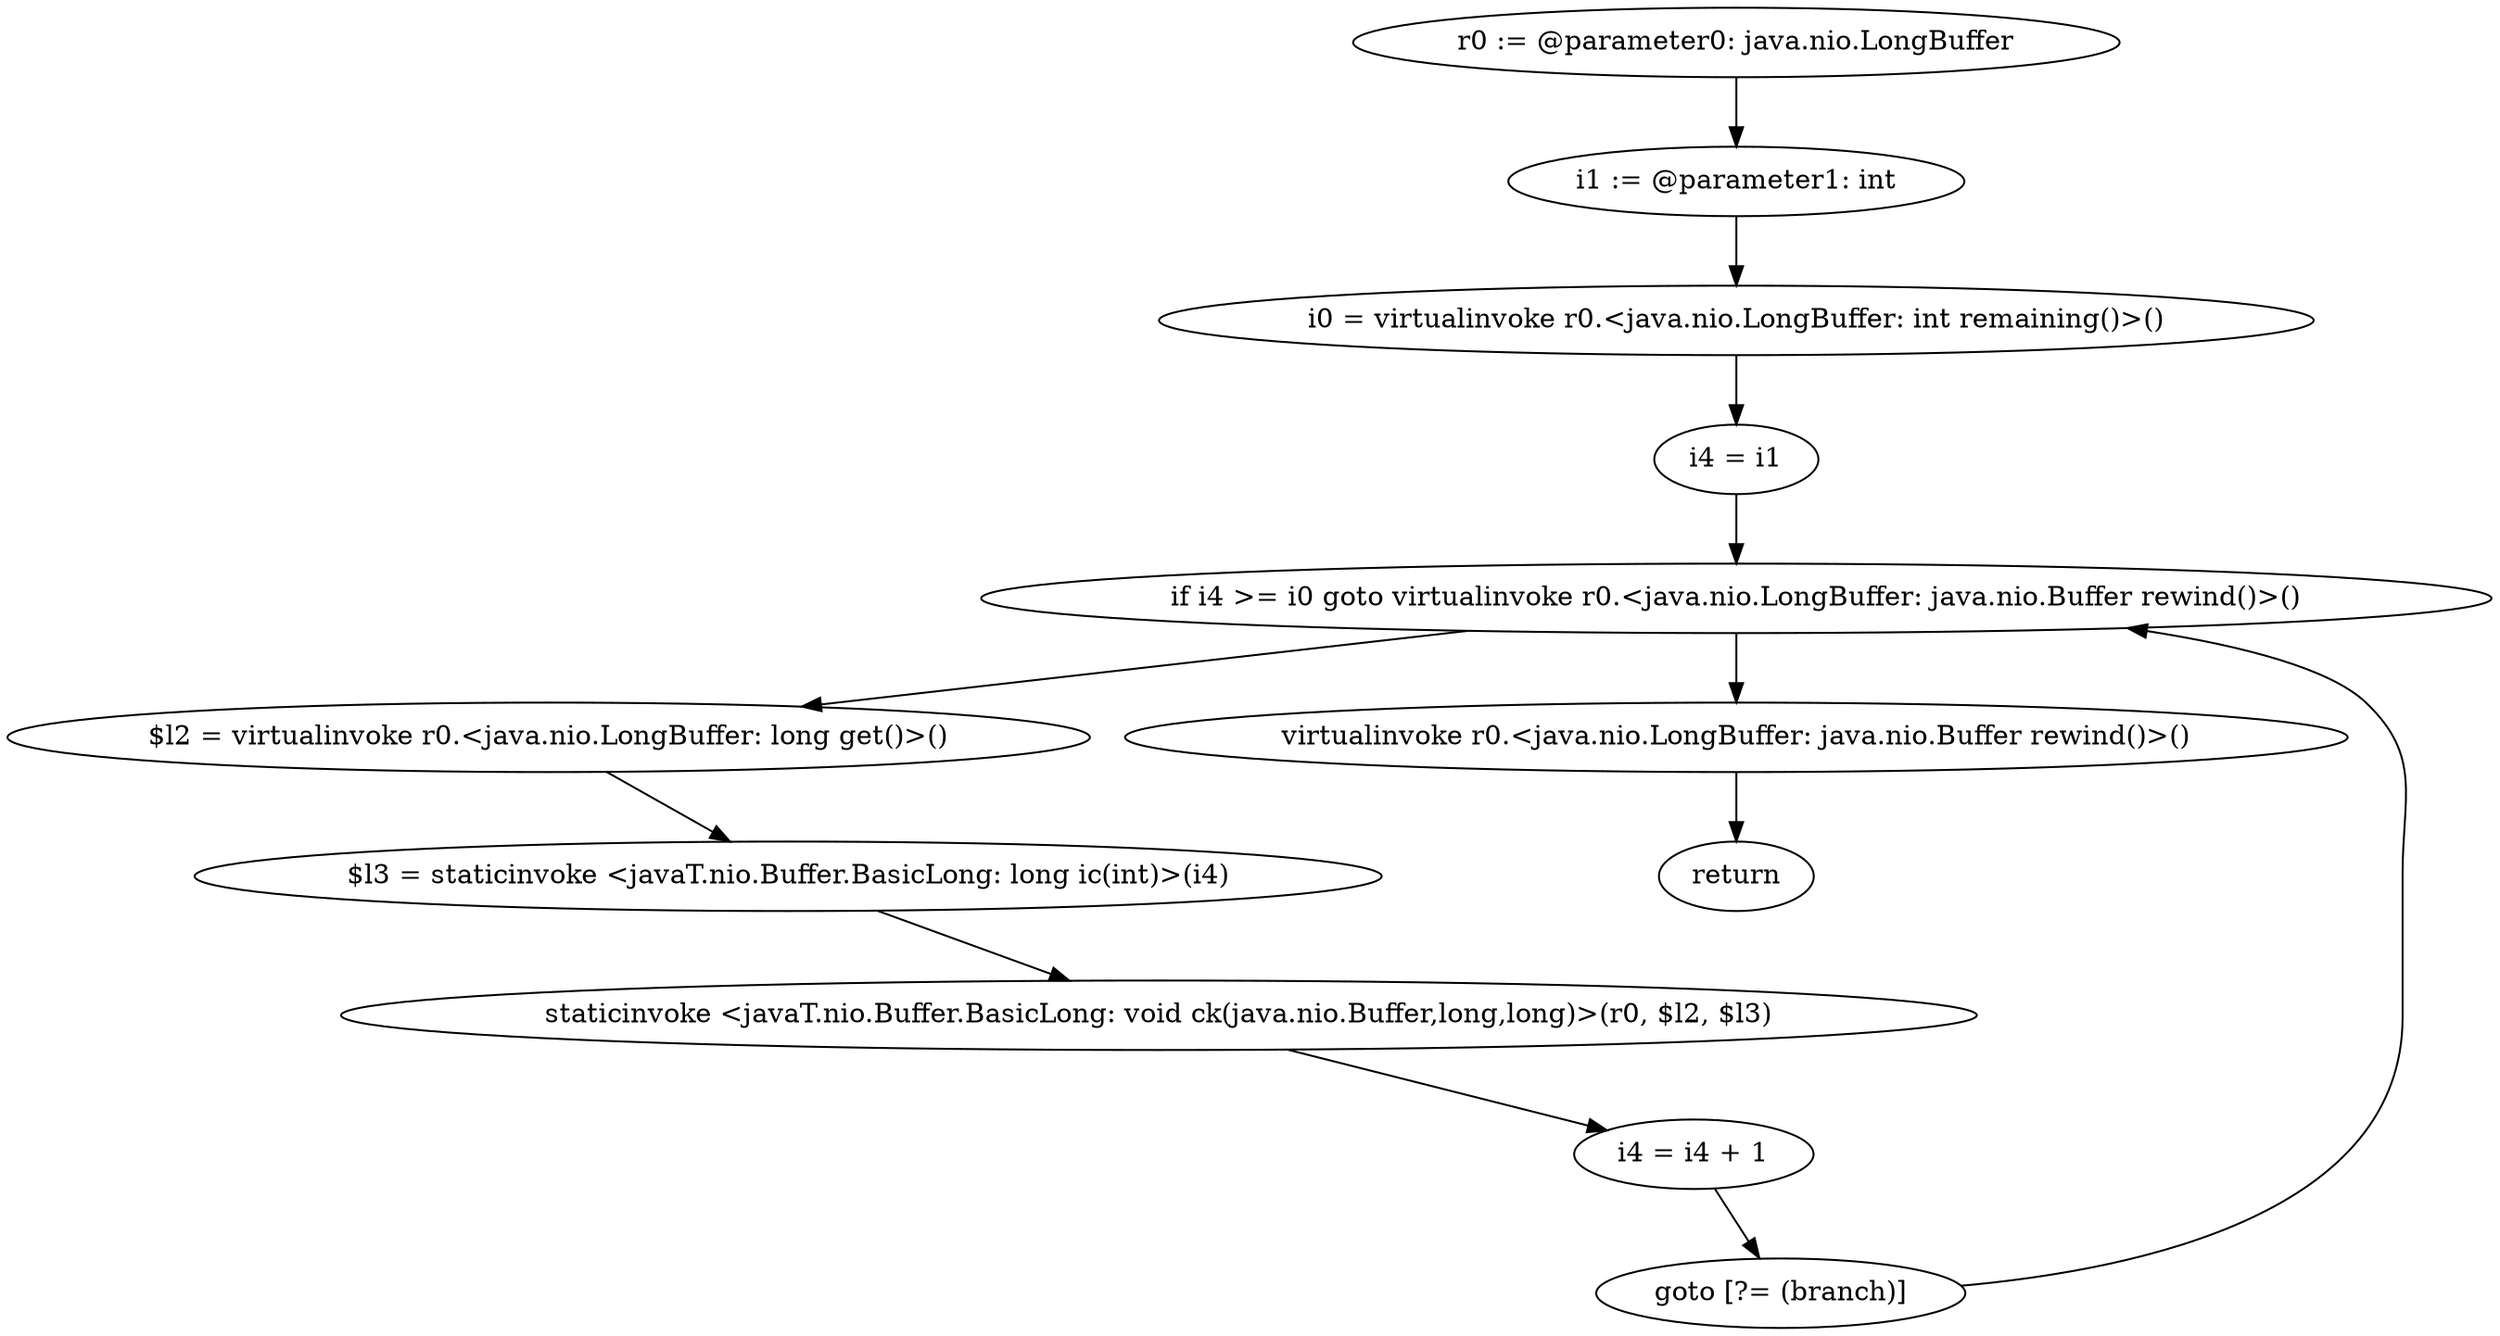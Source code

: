 digraph "unitGraph" {
    "r0 := @parameter0: java.nio.LongBuffer"
    "i1 := @parameter1: int"
    "i0 = virtualinvoke r0.<java.nio.LongBuffer: int remaining()>()"
    "i4 = i1"
    "if i4 >= i0 goto virtualinvoke r0.<java.nio.LongBuffer: java.nio.Buffer rewind()>()"
    "$l2 = virtualinvoke r0.<java.nio.LongBuffer: long get()>()"
    "$l3 = staticinvoke <javaT.nio.Buffer.BasicLong: long ic(int)>(i4)"
    "staticinvoke <javaT.nio.Buffer.BasicLong: void ck(java.nio.Buffer,long,long)>(r0, $l2, $l3)"
    "i4 = i4 + 1"
    "goto [?= (branch)]"
    "virtualinvoke r0.<java.nio.LongBuffer: java.nio.Buffer rewind()>()"
    "return"
    "r0 := @parameter0: java.nio.LongBuffer"->"i1 := @parameter1: int";
    "i1 := @parameter1: int"->"i0 = virtualinvoke r0.<java.nio.LongBuffer: int remaining()>()";
    "i0 = virtualinvoke r0.<java.nio.LongBuffer: int remaining()>()"->"i4 = i1";
    "i4 = i1"->"if i4 >= i0 goto virtualinvoke r0.<java.nio.LongBuffer: java.nio.Buffer rewind()>()";
    "if i4 >= i0 goto virtualinvoke r0.<java.nio.LongBuffer: java.nio.Buffer rewind()>()"->"$l2 = virtualinvoke r0.<java.nio.LongBuffer: long get()>()";
    "if i4 >= i0 goto virtualinvoke r0.<java.nio.LongBuffer: java.nio.Buffer rewind()>()"->"virtualinvoke r0.<java.nio.LongBuffer: java.nio.Buffer rewind()>()";
    "$l2 = virtualinvoke r0.<java.nio.LongBuffer: long get()>()"->"$l3 = staticinvoke <javaT.nio.Buffer.BasicLong: long ic(int)>(i4)";
    "$l3 = staticinvoke <javaT.nio.Buffer.BasicLong: long ic(int)>(i4)"->"staticinvoke <javaT.nio.Buffer.BasicLong: void ck(java.nio.Buffer,long,long)>(r0, $l2, $l3)";
    "staticinvoke <javaT.nio.Buffer.BasicLong: void ck(java.nio.Buffer,long,long)>(r0, $l2, $l3)"->"i4 = i4 + 1";
    "i4 = i4 + 1"->"goto [?= (branch)]";
    "goto [?= (branch)]"->"if i4 >= i0 goto virtualinvoke r0.<java.nio.LongBuffer: java.nio.Buffer rewind()>()";
    "virtualinvoke r0.<java.nio.LongBuffer: java.nio.Buffer rewind()>()"->"return";
}
